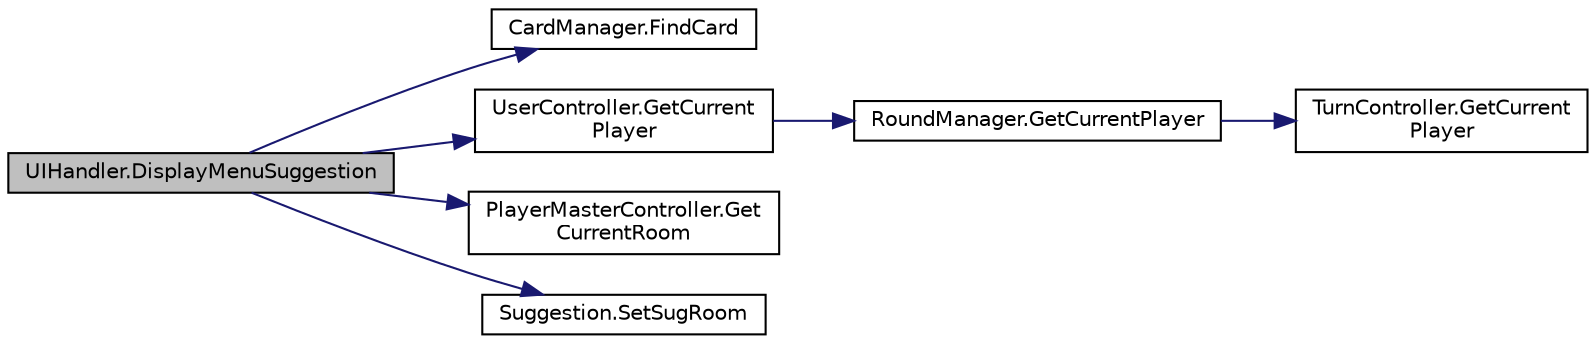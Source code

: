 digraph "UIHandler.DisplayMenuSuggestion"
{
 // LATEX_PDF_SIZE
  edge [fontname="Helvetica",fontsize="10",labelfontname="Helvetica",labelfontsize="10"];
  node [fontname="Helvetica",fontsize="10",shape=record];
  rankdir="LR";
  Node1 [label="UIHandler.DisplayMenuSuggestion",height=0.2,width=0.4,color="black", fillcolor="grey75", style="filled", fontcolor="black",tooltip=" "];
  Node1 -> Node2 [color="midnightblue",fontsize="10",style="solid",fontname="Helvetica"];
  Node2 [label="CardManager.FindCard",height=0.2,width=0.4,color="black", fillcolor="white", style="filled",URL="$class_card_manager.html#a124d7d9ab3a0e7c22ca64c15da76d4b1",tooltip=" "];
  Node1 -> Node3 [color="midnightblue",fontsize="10",style="solid",fontname="Helvetica"];
  Node3 [label="UserController.GetCurrent\lPlayer",height=0.2,width=0.4,color="black", fillcolor="white", style="filled",URL="$class_user_controller.html#a587c55687141d18f375e0504ea4649fa",tooltip="Gets the player controller for the current player"];
  Node3 -> Node4 [color="midnightblue",fontsize="10",style="solid",fontname="Helvetica"];
  Node4 [label="RoundManager.GetCurrentPlayer",height=0.2,width=0.4,color="black", fillcolor="white", style="filled",URL="$class_round_manager.html#aab3f49a5e05508a8e023a497e763c1c8",tooltip="Gets the player controller for the current player"];
  Node4 -> Node5 [color="midnightblue",fontsize="10",style="solid",fontname="Helvetica"];
  Node5 [label="TurnController.GetCurrent\lPlayer",height=0.2,width=0.4,color="black", fillcolor="white", style="filled",URL="$class_turn_controller.html#af16e42b7e61c5a999291327e2e556caa",tooltip=" "];
  Node1 -> Node6 [color="midnightblue",fontsize="10",style="solid",fontname="Helvetica"];
  Node6 [label="PlayerMasterController.Get\lCurrentRoom",height=0.2,width=0.4,color="black", fillcolor="white", style="filled",URL="$class_player_master_controller.html#a0447a8a21b5c0f2c94f9d27e0bcd0830",tooltip=" "];
  Node1 -> Node7 [color="midnightblue",fontsize="10",style="solid",fontname="Helvetica"];
  Node7 [label="Suggestion.SetSugRoom",height=0.2,width=0.4,color="black", fillcolor="white", style="filled",URL="$class_suggestion.html#aec2e9ce82ae5f51cea7570bc6dafa43a",tooltip=" "];
}
